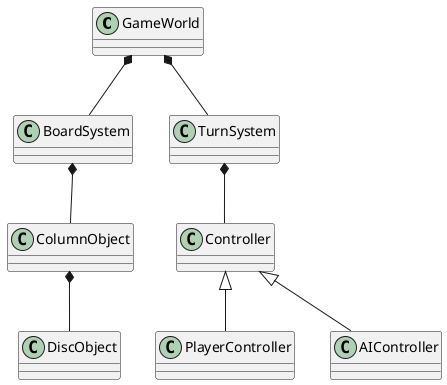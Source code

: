 @startuml

GameWorld *-- BoardSystem
GameWorld *-- TurnSystem
BoardSystem *-- ColumnObject
ColumnObject *-- DiscObject
TurnSystem *-- Controller
Controller <|-- PlayerController
Controller <|-- AIController

@enduml
